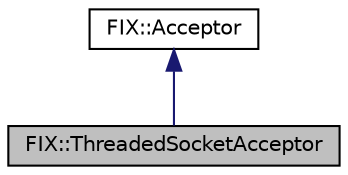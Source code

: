 digraph "FIX::ThreadedSocketAcceptor"
{
  edge [fontname="Helvetica",fontsize="10",labelfontname="Helvetica",labelfontsize="10"];
  node [fontname="Helvetica",fontsize="10",shape=record];
  Node0 [label="FIX::ThreadedSocketAcceptor",height=0.2,width=0.4,color="black", fillcolor="grey75", style="filled", fontcolor="black"];
  Node1 -> Node0 [dir="back",color="midnightblue",fontsize="10",style="solid",fontname="Helvetica"];
  Node1 [label="FIX::Acceptor",height=0.2,width=0.4,color="black", fillcolor="white", style="filled",URL="$class_f_i_x_1_1_acceptor.html",tooltip="Base for classes which act as an acceptor for incoming connections. "];
}
